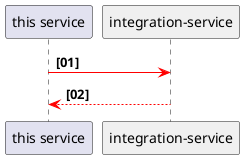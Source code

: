 @startuml
    autonumber "<b>[00]"
    Participant "this service" as S 
    Participant "integration-service" as IS #f0f0f0

    S [#red]-> IS
    S <--[#red] IS
@enduml